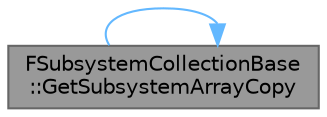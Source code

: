 digraph "FSubsystemCollectionBase::GetSubsystemArrayCopy"
{
 // INTERACTIVE_SVG=YES
 // LATEX_PDF_SIZE
  bgcolor="transparent";
  edge [fontname=Helvetica,fontsize=10,labelfontname=Helvetica,labelfontsize=10];
  node [fontname=Helvetica,fontsize=10,shape=box,height=0.2,width=0.4];
  rankdir="LR";
  Node1 [id="Node000001",label="FSubsystemCollectionBase\l::GetSubsystemArrayCopy",height=0.2,width=0.4,color="gray40", fillcolor="grey60", style="filled", fontcolor="black",tooltip="Get a list of Subsystems by type."];
  Node1 -> Node1 [id="edge1_Node000001_Node000001",color="steelblue1",style="solid",tooltip=" "];
}
